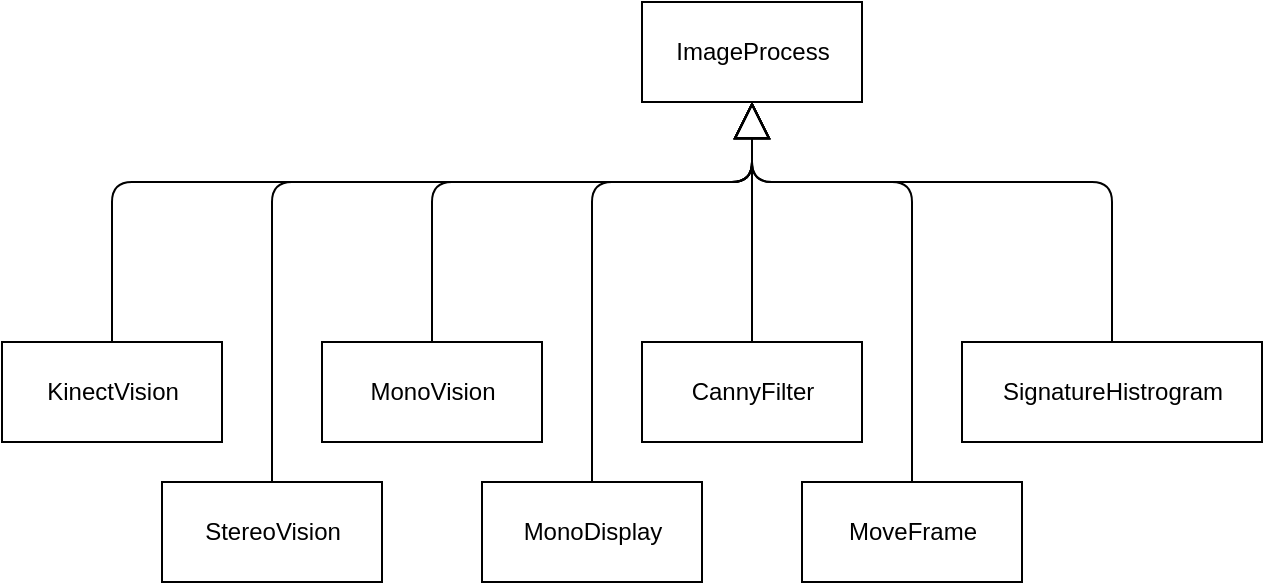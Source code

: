 <mxfile version="12.2.4" type="github" pages="1"><diagram id="saa-o_RgMr1QN5M-2xFA" name="Page-1"><mxGraphModel dx="1318" dy="635" grid="1" gridSize="10" guides="1" tooltips="1" connect="1" arrows="1" fold="1" page="1" pageScale="1" pageWidth="827" pageHeight="1169" math="0" shadow="0"><root><mxCell id="0"/><mxCell id="1" parent="0"/><mxCell id="_agyN7dg8QGKkC9jqSgM-10" value="ImageProcess" style="html=1;" vertex="1" parent="1"><mxGeometry x="400" y="70" width="110" height="50" as="geometry"/></mxCell><mxCell id="_agyN7dg8QGKkC9jqSgM-11" value="KinectVision" style="html=1;" vertex="1" parent="1"><mxGeometry x="80" y="240" width="110" height="50" as="geometry"/></mxCell><mxCell id="_agyN7dg8QGKkC9jqSgM-12" value="CannyFilter" style="html=1;" vertex="1" parent="1"><mxGeometry x="400" y="240" width="110" height="50" as="geometry"/></mxCell><mxCell id="_agyN7dg8QGKkC9jqSgM-13" value="MonoVision" style="html=1;" vertex="1" parent="1"><mxGeometry x="240" y="240" width="110" height="50" as="geometry"/></mxCell><mxCell id="_agyN7dg8QGKkC9jqSgM-27" value="MonoDisplay" style="html=1;" vertex="1" parent="1"><mxGeometry x="320" y="310" width="110" height="50" as="geometry"/></mxCell><mxCell id="_agyN7dg8QGKkC9jqSgM-75" value="" style="endArrow=block;endSize=16;endFill=0;html=1;exitX=0.5;exitY=0;exitDx=0;exitDy=0;entryX=0.5;entryY=1;entryDx=0;entryDy=0;" edge="1" parent="1" source="_agyN7dg8QGKkC9jqSgM-11" target="_agyN7dg8QGKkC9jqSgM-10"><mxGeometry width="160" relative="1" as="geometry"><mxPoint x="160" y="119.5" as="sourcePoint"/><mxPoint x="320" y="119.5" as="targetPoint"/><Array as="points"><mxPoint x="135" y="160"/><mxPoint x="320" y="160"/><mxPoint x="455" y="160"/></Array></mxGeometry></mxCell><mxCell id="_agyN7dg8QGKkC9jqSgM-76" value="StereoVision" style="html=1;" vertex="1" parent="1"><mxGeometry x="160" y="310" width="110" height="50" as="geometry"/></mxCell><mxCell id="_agyN7dg8QGKkC9jqSgM-78" value="" style="endArrow=block;endSize=16;endFill=0;html=1;exitX=0.5;exitY=0;exitDx=0;exitDy=0;entryX=0.5;entryY=1;entryDx=0;entryDy=0;" edge="1" parent="1" source="_agyN7dg8QGKkC9jqSgM-13"><mxGeometry width="160" relative="1" as="geometry"><mxPoint x="135" y="240" as="sourcePoint"/><mxPoint x="455" y="120" as="targetPoint"/><Array as="points"><mxPoint x="295" y="160"/><mxPoint x="320" y="160"/><mxPoint x="455" y="160"/></Array></mxGeometry></mxCell><mxCell id="_agyN7dg8QGKkC9jqSgM-79" value="" style="endArrow=block;endSize=16;endFill=0;html=1;exitX=0.5;exitY=0;exitDx=0;exitDy=0;entryX=0.5;entryY=1;entryDx=0;entryDy=0;" edge="1" parent="1" source="_agyN7dg8QGKkC9jqSgM-12" target="_agyN7dg8QGKkC9jqSgM-10"><mxGeometry width="160" relative="1" as="geometry"><mxPoint x="305" y="250" as="sourcePoint"/><mxPoint x="465" y="130" as="targetPoint"/><Array as="points"><mxPoint x="455" y="170"/></Array></mxGeometry></mxCell><mxCell id="_agyN7dg8QGKkC9jqSgM-80" value="" style="endArrow=block;endSize=16;endFill=0;html=1;entryX=0.5;entryY=1;entryDx=0;entryDy=0;exitX=0.5;exitY=0;exitDx=0;exitDy=0;" edge="1" parent="1" source="_agyN7dg8QGKkC9jqSgM-76" target="_agyN7dg8QGKkC9jqSgM-10"><mxGeometry width="160" relative="1" as="geometry"><mxPoint x="370" y="240" as="sourcePoint"/><mxPoint x="458" y="120" as="targetPoint"/><Array as="points"><mxPoint x="215" y="160"/><mxPoint x="455" y="160"/></Array></mxGeometry></mxCell><mxCell id="_agyN7dg8QGKkC9jqSgM-81" value="" style="endArrow=block;endSize=16;endFill=0;html=1;entryX=0.5;entryY=1;entryDx=0;entryDy=0;exitX=0.5;exitY=0;exitDx=0;exitDy=0;" edge="1" parent="1" source="_agyN7dg8QGKkC9jqSgM-27" target="_agyN7dg8QGKkC9jqSgM-10"><mxGeometry width="160" relative="1" as="geometry"><mxPoint x="225" y="320" as="sourcePoint"/><mxPoint x="465" y="130" as="targetPoint"/><Array as="points"><mxPoint x="375" y="160"/><mxPoint x="455" y="160"/></Array></mxGeometry></mxCell><mxCell id="_agyN7dg8QGKkC9jqSgM-82" value="SignatureHistrogram" style="html=1;" vertex="1" parent="1"><mxGeometry x="560" y="240" width="150" height="50" as="geometry"/></mxCell><mxCell id="_agyN7dg8QGKkC9jqSgM-83" value="MoveFrame" style="html=1;" vertex="1" parent="1"><mxGeometry x="480" y="310" width="110" height="50" as="geometry"/></mxCell><mxCell id="_agyN7dg8QGKkC9jqSgM-84" value="" style="endArrow=block;endSize=16;endFill=0;html=1;exitX=0.5;exitY=0;exitDx=0;exitDy=0;entryX=0.5;entryY=1;entryDx=0;entryDy=0;" edge="1" parent="1" source="_agyN7dg8QGKkC9jqSgM-83" target="_agyN7dg8QGKkC9jqSgM-10"><mxGeometry width="160" relative="1" as="geometry"><mxPoint x="465" y="250" as="sourcePoint"/><mxPoint x="450" y="120" as="targetPoint"/><Array as="points"><mxPoint x="535" y="160"/><mxPoint x="455" y="160"/></Array></mxGeometry></mxCell><mxCell id="_agyN7dg8QGKkC9jqSgM-85" value="" style="endArrow=block;endSize=16;endFill=0;html=1;exitX=0.5;exitY=0;exitDx=0;exitDy=0;entryX=0.5;entryY=1;entryDx=0;entryDy=0;" edge="1" parent="1" source="_agyN7dg8QGKkC9jqSgM-82" target="_agyN7dg8QGKkC9jqSgM-10"><mxGeometry width="160" relative="1" as="geometry"><mxPoint x="545" y="320" as="sourcePoint"/><mxPoint x="465" y="130" as="targetPoint"/><Array as="points"><mxPoint x="635" y="160"/><mxPoint x="455" y="160"/></Array></mxGeometry></mxCell></root></mxGraphModel></diagram></mxfile>